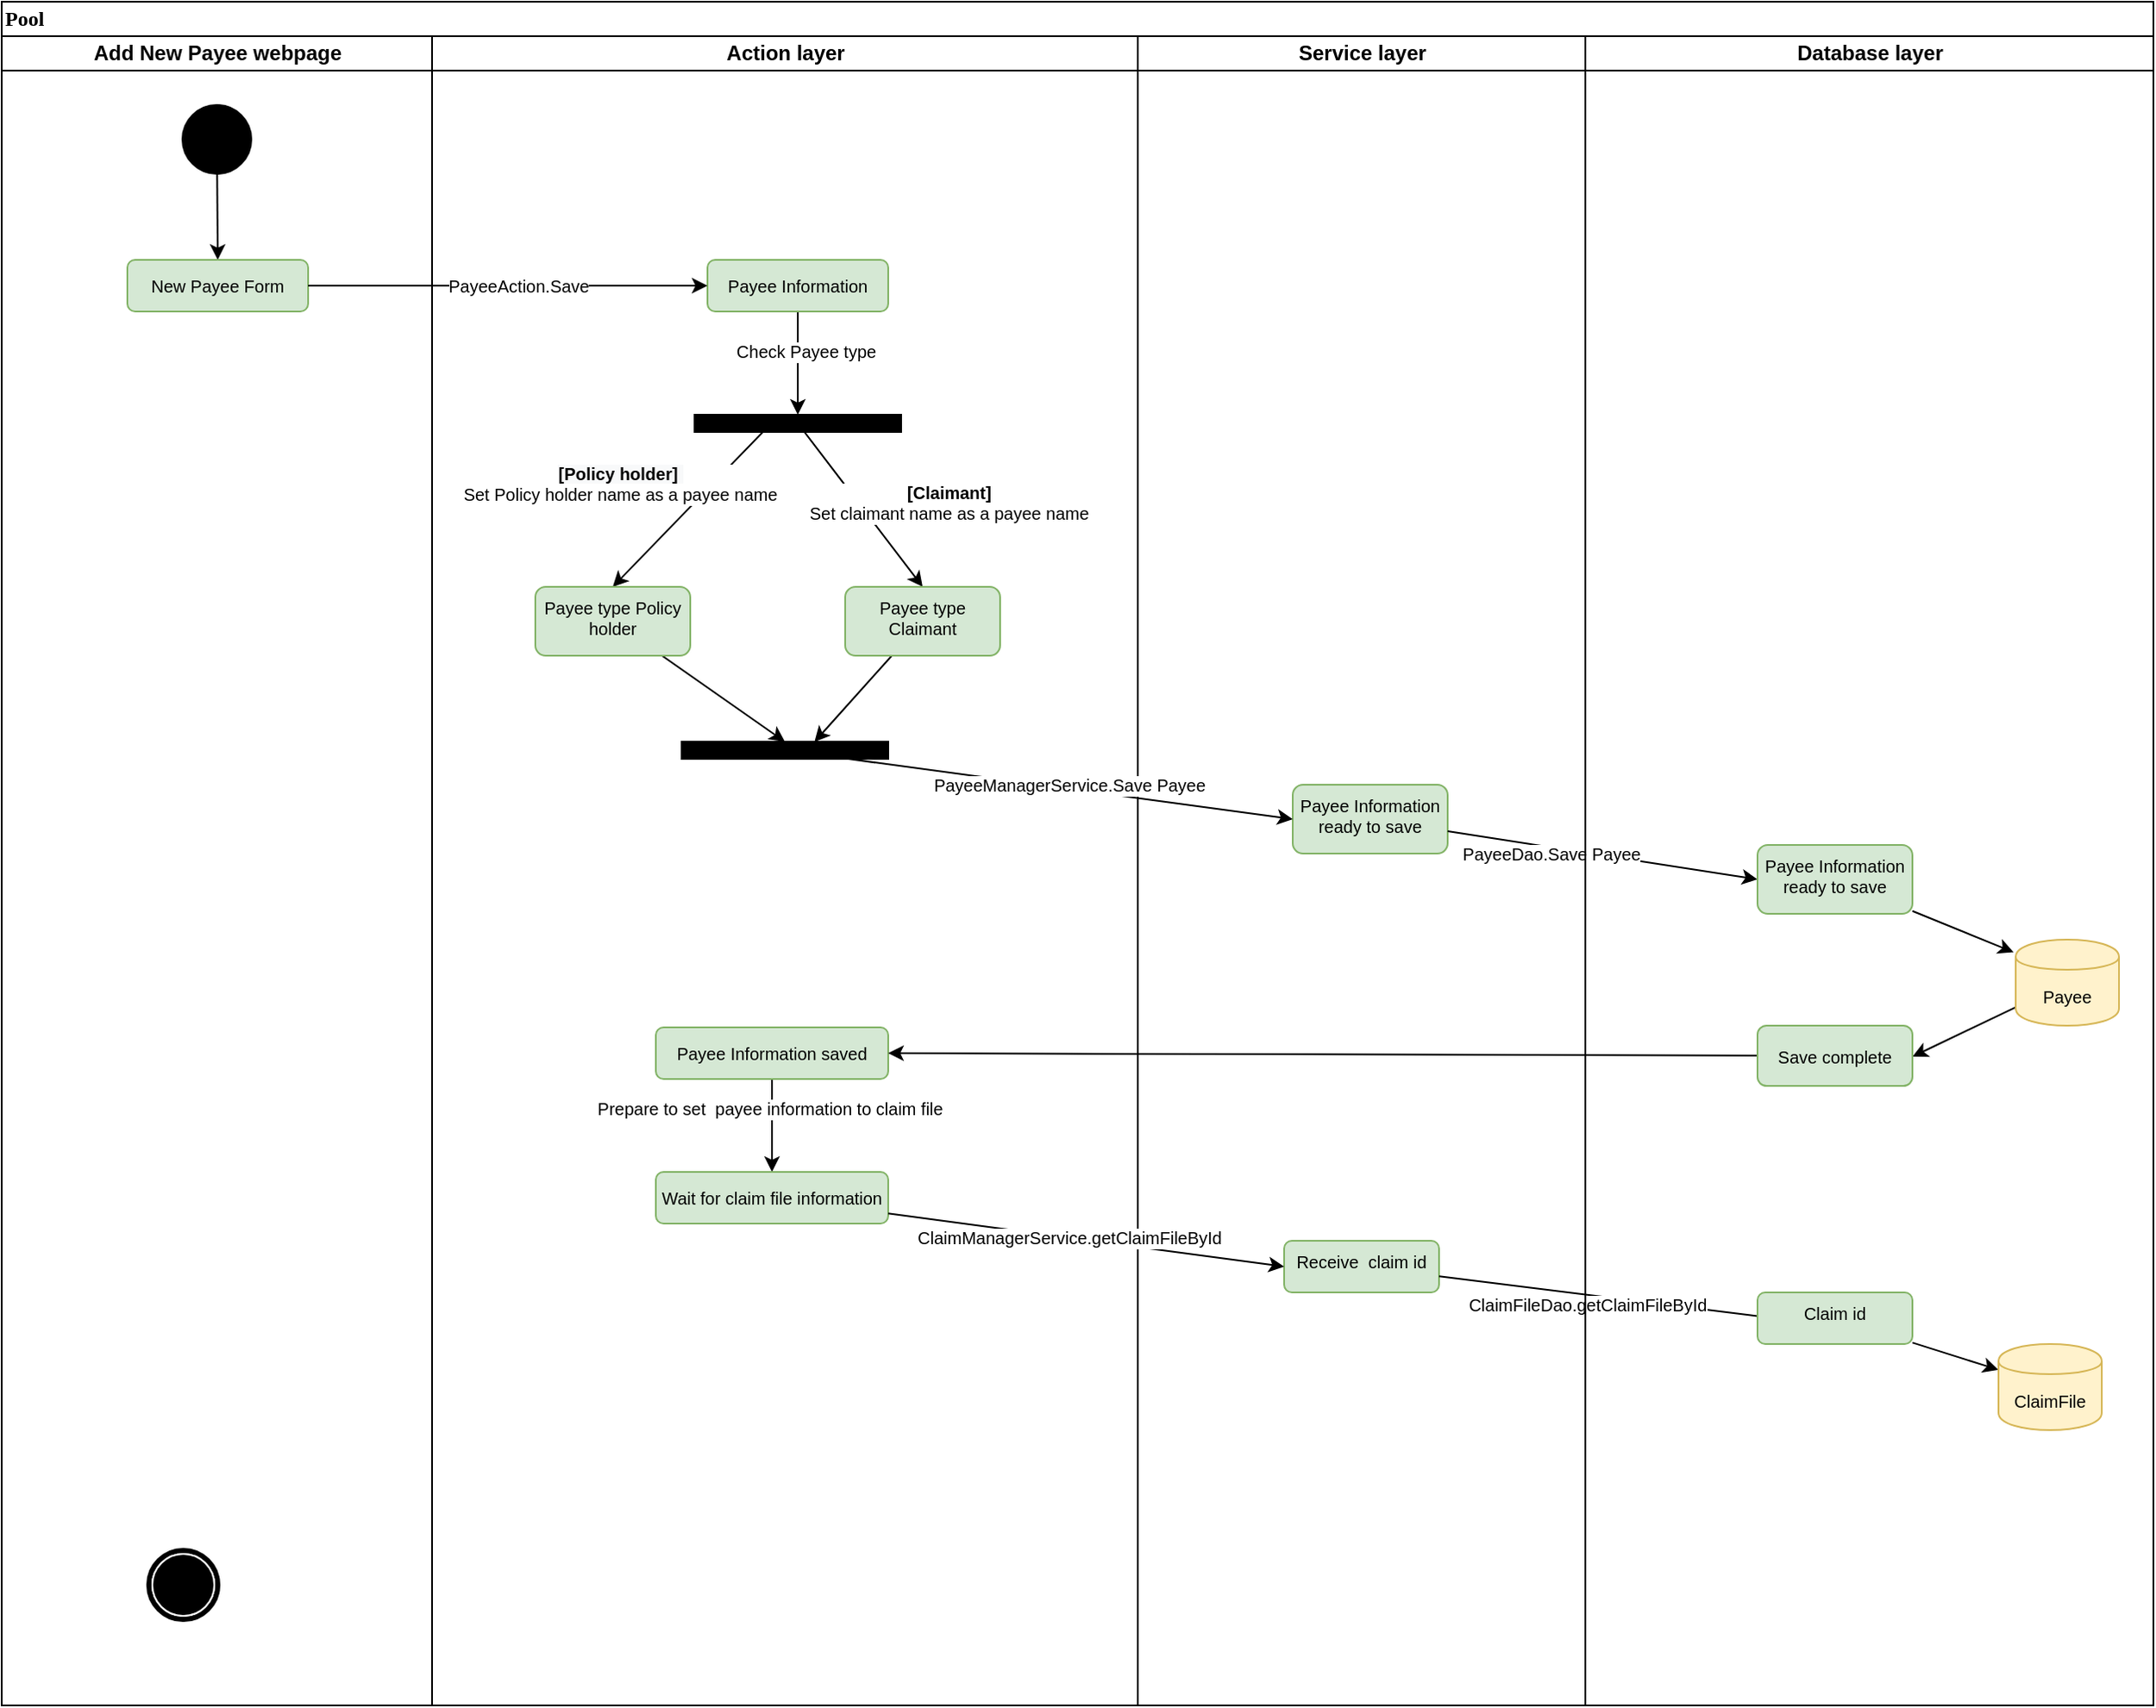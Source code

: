 <mxfile version="11.3.1" type="github" pages="1"><diagram name="Page-1" id="0783ab3e-0a74-02c8-0abd-f7b4e66b4bec"><mxGraphModel dx="1635" dy="1008" grid="1" gridSize="10" guides="1" tooltips="1" connect="1" arrows="1" fold="1" page="1" pageScale="1" pageWidth="850" pageHeight="1100" background="#ffffff" math="0" shadow="0"><root><mxCell id="0"/><mxCell id="1" parent="0"/><mxCell id="1c1d494c118603dd-1" value="Pool" style="swimlane;html=1;childLayout=stackLayout;startSize=20;rounded=0;shadow=0;comic=0;labelBackgroundColor=none;strokeColor=#000000;strokeWidth=1;fillColor=#ffffff;fontFamily=Verdana;fontSize=12;fontColor=#000000;align=left;" parent="1" vertex="1"><mxGeometry x="40" y="20" width="1250" height="990" as="geometry"/></mxCell><mxCell id="1c1d494c118603dd-2" value="Add New Payee webpage" style="swimlane;html=1;startSize=20;" parent="1c1d494c118603dd-1" vertex="1"><mxGeometry y="20" width="250" height="970" as="geometry"/></mxCell><mxCell id="o6uYyF3r6FIAQzFePDf1-14" style="edgeStyle=none;rounded=0;orthogonalLoop=1;jettySize=auto;html=1;entryX=0.5;entryY=0;entryDx=0;entryDy=0;fontSize=10;" edge="1" parent="1c1d494c118603dd-2" source="60571a20871a0731-4" target="o6uYyF3r6FIAQzFePDf1-1"><mxGeometry relative="1" as="geometry"/></mxCell><mxCell id="60571a20871a0731-4" value="" style="ellipse;whiteSpace=wrap;html=1;rounded=0;shadow=0;comic=0;labelBackgroundColor=none;strokeColor=#000000;strokeWidth=1;fillColor=#000000;fontFamily=Verdana;fontSize=12;fontColor=#000000;align=center;" parent="1c1d494c118603dd-2" vertex="1"><mxGeometry x="105" y="40" width="40" height="40" as="geometry"/></mxCell><mxCell id="o6uYyF3r6FIAQzFePDf1-1" value="New Payee Form" style="rounded=1;whiteSpace=wrap;html=1;fillColor=#d5e8d4;strokeColor=#82b366;fontSize=10;" vertex="1" parent="1c1d494c118603dd-2"><mxGeometry x="73" y="130" width="105" height="30" as="geometry"/></mxCell><mxCell id="60571a20871a0731-5" value="" style="shape=mxgraph.bpmn.shape;html=1;verticalLabelPosition=bottom;labelBackgroundColor=#ffffff;verticalAlign=top;perimeter=ellipsePerimeter;outline=end;symbol=terminate;rounded=0;shadow=0;comic=0;strokeColor=#000000;strokeWidth=1;fillColor=#ffffff;fontFamily=Verdana;fontSize=12;fontColor=#000000;align=center;" parent="1c1d494c118603dd-2" vertex="1"><mxGeometry x="85.5" y="880" width="40" height="40" as="geometry"/></mxCell><mxCell id="1c1d494c118603dd-3" value="Action layer" style="swimlane;html=1;startSize=20;align=center;" parent="1c1d494c118603dd-1" vertex="1"><mxGeometry x="250" y="20" width="410" height="970" as="geometry"/></mxCell><mxCell id="o6uYyF3r6FIAQzFePDf1-16" style="edgeStyle=none;rounded=0;orthogonalLoop=1;jettySize=auto;html=1;entryX=0.5;entryY=0;entryDx=0;entryDy=0;fontSize=10;exitX=0.339;exitY=0.901;exitDx=0;exitDy=0;exitPerimeter=0;" edge="1" parent="1c1d494c118603dd-3" source="o6uYyF3r6FIAQzFePDf1-18" target="o6uYyF3r6FIAQzFePDf1-15"><mxGeometry relative="1" as="geometry"/></mxCell><mxCell id="o6uYyF3r6FIAQzFePDf1-17" value="&lt;span style=&quot;text-align: left ; white-space: normal ; background-color: rgb(248 , 249 , 250)&quot;&gt;&lt;b&gt;[Policy holder]&lt;/b&gt;&amp;nbsp;&lt;br&gt;&lt;/span&gt;Set Policy holder name as a payee name" style="text;html=1;resizable=0;points=[];align=center;verticalAlign=middle;labelBackgroundColor=#ffffff;fontSize=10;" vertex="1" connectable="0" parent="o6uYyF3r6FIAQzFePDf1-16"><mxGeometry x="0.318" y="2" relative="1" as="geometry"><mxPoint x="-28" y="-30.5" as="offset"/></mxGeometry></mxCell><mxCell id="o6uYyF3r6FIAQzFePDf1-20" style="edgeStyle=none;rounded=0;orthogonalLoop=1;jettySize=auto;html=1;entryX=0.5;entryY=0;entryDx=0;entryDy=0;fontSize=10;" edge="1" parent="1c1d494c118603dd-3" source="o6uYyF3r6FIAQzFePDf1-10" target="o6uYyF3r6FIAQzFePDf1-18"><mxGeometry relative="1" as="geometry"/></mxCell><mxCell id="o6uYyF3r6FIAQzFePDf1-21" value="Check Payee type" style="text;html=1;resizable=0;points=[];align=center;verticalAlign=middle;labelBackgroundColor=#ffffff;fontSize=10;" vertex="1" connectable="0" parent="o6uYyF3r6FIAQzFePDf1-20"><mxGeometry x="-0.258" y="4" relative="1" as="geometry"><mxPoint as="offset"/></mxGeometry></mxCell><mxCell id="o6uYyF3r6FIAQzFePDf1-10" value="Payee Information" style="rounded=1;whiteSpace=wrap;html=1;fillColor=#d5e8d4;strokeColor=#82b366;fontSize=10;" vertex="1" parent="1c1d494c118603dd-3"><mxGeometry x="160" y="130" width="105" height="30" as="geometry"/></mxCell><mxCell id="o6uYyF3r6FIAQzFePDf1-27" style="edgeStyle=none;rounded=0;orthogonalLoop=1;jettySize=auto;html=1;entryX=0.5;entryY=0;entryDx=0;entryDy=0;fontSize=10;" edge="1" parent="1c1d494c118603dd-3" source="o6uYyF3r6FIAQzFePDf1-15" target="o6uYyF3r6FIAQzFePDf1-26"><mxGeometry relative="1" as="geometry"/></mxCell><mxCell id="o6uYyF3r6FIAQzFePDf1-15" value="Payee type Policy holder" style="rounded=1;whiteSpace=wrap;html=1;fillColor=#d5e8d4;strokeColor=#82b366;fontSize=10;align=center;verticalAlign=top;" vertex="1" parent="1c1d494c118603dd-3"><mxGeometry x="60" y="320" width="90" height="40" as="geometry"/></mxCell><mxCell id="o6uYyF3r6FIAQzFePDf1-23" style="edgeStyle=none;rounded=0;orthogonalLoop=1;jettySize=auto;html=1;entryX=0.5;entryY=0;entryDx=0;entryDy=0;fontSize=10;" edge="1" parent="1c1d494c118603dd-3" source="o6uYyF3r6FIAQzFePDf1-18" target="o6uYyF3r6FIAQzFePDf1-25"><mxGeometry relative="1" as="geometry"><mxPoint x="295" y="390" as="targetPoint"/></mxGeometry></mxCell><mxCell id="o6uYyF3r6FIAQzFePDf1-24" value="&lt;b&gt;[Claimant]&lt;/b&gt;&lt;br&gt;Set claimant name as a payee name" style="text;html=1;resizable=0;points=[];align=center;verticalAlign=middle;labelBackgroundColor=#ffffff;fontSize=10;" vertex="1" connectable="0" parent="o6uYyF3r6FIAQzFePDf1-23"><mxGeometry x="0.35" y="3" relative="1" as="geometry"><mxPoint x="35" y="-18.5" as="offset"/></mxGeometry></mxCell><mxCell id="o6uYyF3r6FIAQzFePDf1-18" value="" style="rounded=0;whiteSpace=wrap;html=1;fontSize=10;align=left;strokeColor=#000000;fillColor=#000000;" vertex="1" parent="1c1d494c118603dd-3"><mxGeometry x="152.5" y="220" width="120" height="10" as="geometry"/></mxCell><mxCell id="o6uYyF3r6FIAQzFePDf1-28" style="edgeStyle=none;rounded=0;orthogonalLoop=1;jettySize=auto;html=1;entryX=0.643;entryY=0.013;entryDx=0;entryDy=0;entryPerimeter=0;fontSize=10;" edge="1" parent="1c1d494c118603dd-3" source="o6uYyF3r6FIAQzFePDf1-25" target="o6uYyF3r6FIAQzFePDf1-26"><mxGeometry relative="1" as="geometry"/></mxCell><mxCell id="o6uYyF3r6FIAQzFePDf1-25" value="Payee type Claimant" style="rounded=1;whiteSpace=wrap;html=1;fillColor=#d5e8d4;strokeColor=#82b366;fontSize=10;align=center;verticalAlign=top;" vertex="1" parent="1c1d494c118603dd-3"><mxGeometry x="240" y="320" width="90" height="40" as="geometry"/></mxCell><mxCell id="o6uYyF3r6FIAQzFePDf1-26" value="" style="rounded=0;whiteSpace=wrap;html=1;fontSize=10;align=left;strokeColor=#000000;fillColor=#000000;" vertex="1" parent="1c1d494c118603dd-3"><mxGeometry x="145" y="410" width="120" height="10" as="geometry"/></mxCell><mxCell id="o6uYyF3r6FIAQzFePDf1-45" style="edgeStyle=none;rounded=0;orthogonalLoop=1;jettySize=auto;html=1;entryX=0.5;entryY=0;entryDx=0;entryDy=0;fontSize=10;" edge="1" parent="1c1d494c118603dd-3" source="o6uYyF3r6FIAQzFePDf1-41" target="o6uYyF3r6FIAQzFePDf1-43"><mxGeometry relative="1" as="geometry"/></mxCell><mxCell id="o6uYyF3r6FIAQzFePDf1-46" value="Prepare to set&amp;nbsp; payee information to claim file" style="text;html=1;resizable=0;points=[];align=center;verticalAlign=middle;labelBackgroundColor=#ffffff;fontSize=10;" vertex="1" connectable="0" parent="o6uYyF3r6FIAQzFePDf1-45"><mxGeometry x="-0.373" y="-2" relative="1" as="geometry"><mxPoint as="offset"/></mxGeometry></mxCell><mxCell id="o6uYyF3r6FIAQzFePDf1-41" value="Payee Information saved" style="rounded=1;whiteSpace=wrap;html=1;fillColor=#d5e8d4;strokeColor=#82b366;fontSize=10;" vertex="1" parent="1c1d494c118603dd-3"><mxGeometry x="130" y="576" width="135" height="30" as="geometry"/></mxCell><mxCell id="o6uYyF3r6FIAQzFePDf1-43" value="Wait for claim file information" style="rounded=1;whiteSpace=wrap;html=1;fillColor=#d5e8d4;strokeColor=#82b366;fontSize=10;" vertex="1" parent="1c1d494c118603dd-3"><mxGeometry x="130" y="660" width="135" height="30" as="geometry"/></mxCell><mxCell id="1c1d494c118603dd-4" value="Service layer" style="swimlane;html=1;startSize=20;" parent="1c1d494c118603dd-1" vertex="1"><mxGeometry x="660" y="20" width="260" height="970" as="geometry"/></mxCell><mxCell id="o6uYyF3r6FIAQzFePDf1-29" value="Payee Information&lt;br&gt;ready to save" style="rounded=1;whiteSpace=wrap;html=1;fillColor=#d5e8d4;strokeColor=#82b366;fontSize=10;align=center;verticalAlign=top;" vertex="1" parent="1c1d494c118603dd-4"><mxGeometry x="90" y="435" width="90" height="40" as="geometry"/></mxCell><mxCell id="o6uYyF3r6FIAQzFePDf1-47" value="Receive&amp;nbsp; claim id" style="rounded=1;whiteSpace=wrap;html=1;fillColor=#d5e8d4;strokeColor=#82b366;fontSize=10;align=center;verticalAlign=top;" vertex="1" parent="1c1d494c118603dd-4"><mxGeometry x="85" y="700" width="90" height="30" as="geometry"/></mxCell><mxCell id="o6uYyF3r6FIAQzFePDf1-11" style="rounded=0;orthogonalLoop=1;jettySize=auto;html=1;entryX=0;entryY=0.5;entryDx=0;entryDy=0;fontSize=10;strokeColor=none;" edge="1" parent="1c1d494c118603dd-1" source="o6uYyF3r6FIAQzFePDf1-1" target="o6uYyF3r6FIAQzFePDf1-10"><mxGeometry relative="1" as="geometry"/></mxCell><mxCell id="o6uYyF3r6FIAQzFePDf1-12" style="edgeStyle=none;rounded=0;orthogonalLoop=1;jettySize=auto;html=1;entryX=0;entryY=0.5;entryDx=0;entryDy=0;fontSize=10;" edge="1" parent="1c1d494c118603dd-1" source="o6uYyF3r6FIAQzFePDf1-1" target="o6uYyF3r6FIAQzFePDf1-10"><mxGeometry relative="1" as="geometry"/></mxCell><mxCell id="o6uYyF3r6FIAQzFePDf1-13" value="PayeeAction.Save" style="text;html=1;resizable=0;points=[];align=center;verticalAlign=middle;labelBackgroundColor=#ffffff;fontSize=10;" vertex="1" connectable="0" parent="o6uYyF3r6FIAQzFePDf1-12"><mxGeometry x="-0.441" relative="1" as="geometry"><mxPoint x="57" as="offset"/></mxGeometry></mxCell><mxCell id="o6uYyF3r6FIAQzFePDf1-30" style="edgeStyle=none;rounded=0;orthogonalLoop=1;jettySize=auto;html=1;entryX=0;entryY=0.5;entryDx=0;entryDy=0;fontSize=10;" edge="1" parent="1c1d494c118603dd-1" source="o6uYyF3r6FIAQzFePDf1-26" target="o6uYyF3r6FIAQzFePDf1-29"><mxGeometry relative="1" as="geometry"/></mxCell><mxCell id="o6uYyF3r6FIAQzFePDf1-31" value="PayeeManagerService.Save Payee" style="text;html=1;resizable=0;points=[];align=center;verticalAlign=middle;labelBackgroundColor=#ffffff;fontSize=10;" vertex="1" connectable="0" parent="o6uYyF3r6FIAQzFePDf1-30"><mxGeometry x="-0.478" y="1" relative="1" as="geometry"><mxPoint x="60.5" y="7" as="offset"/></mxGeometry></mxCell><mxCell id="o6uYyF3r6FIAQzFePDf1-34" style="edgeStyle=none;rounded=0;orthogonalLoop=1;jettySize=auto;html=1;entryX=0;entryY=0.5;entryDx=0;entryDy=0;fontSize=10;" edge="1" parent="1c1d494c118603dd-1" source="o6uYyF3r6FIAQzFePDf1-29" target="o6uYyF3r6FIAQzFePDf1-33"><mxGeometry relative="1" as="geometry"/></mxCell><mxCell id="o6uYyF3r6FIAQzFePDf1-35" value="PayeeDao.Save Payee" style="text;html=1;resizable=0;points=[];align=center;verticalAlign=middle;labelBackgroundColor=#ffffff;fontSize=10;" vertex="1" connectable="0" parent="o6uYyF3r6FIAQzFePDf1-34"><mxGeometry x="-0.55" y="-3" relative="1" as="geometry"><mxPoint x="20" y="3.5" as="offset"/></mxGeometry></mxCell><mxCell id="o6uYyF3r6FIAQzFePDf1-42" style="edgeStyle=none;rounded=0;orthogonalLoop=1;jettySize=auto;html=1;entryX=1;entryY=0.5;entryDx=0;entryDy=0;fontSize=10;" edge="1" parent="1c1d494c118603dd-1" source="o6uYyF3r6FIAQzFePDf1-38" target="o6uYyF3r6FIAQzFePDf1-41"><mxGeometry relative="1" as="geometry"/></mxCell><mxCell id="o6uYyF3r6FIAQzFePDf1-48" style="edgeStyle=none;rounded=0;orthogonalLoop=1;jettySize=auto;html=1;entryX=0;entryY=0.5;entryDx=0;entryDy=0;fontSize=10;" edge="1" parent="1c1d494c118603dd-1" source="o6uYyF3r6FIAQzFePDf1-43" target="o6uYyF3r6FIAQzFePDf1-47"><mxGeometry relative="1" as="geometry"/></mxCell><mxCell id="o6uYyF3r6FIAQzFePDf1-49" value="ClaimManagerService.getClaimFileById" style="text;html=1;resizable=0;points=[];align=center;verticalAlign=middle;labelBackgroundColor=#ffffff;fontSize=10;" vertex="1" connectable="0" parent="o6uYyF3r6FIAQzFePDf1-48"><mxGeometry x="-0.562" relative="1" as="geometry"><mxPoint x="54.5" y="7" as="offset"/></mxGeometry></mxCell><mxCell id="o6uYyF3r6FIAQzFePDf1-51" style="edgeStyle=none;rounded=0;orthogonalLoop=1;jettySize=auto;html=1;fontSize=10;" edge="1" parent="1c1d494c118603dd-1" source="o6uYyF3r6FIAQzFePDf1-47"><mxGeometry relative="1" as="geometry"><mxPoint x="1030" y="765" as="targetPoint"/></mxGeometry></mxCell><mxCell id="o6uYyF3r6FIAQzFePDf1-52" value="ClaimFileDao.getClaimFileById" style="text;html=1;resizable=0;points=[];align=center;verticalAlign=middle;labelBackgroundColor=#ffffff;fontSize=10;" vertex="1" connectable="0" parent="o6uYyF3r6FIAQzFePDf1-51"><mxGeometry x="-0.482" y="-1" relative="1" as="geometry"><mxPoint x="35" y="9" as="offset"/></mxGeometry></mxCell><mxCell id="o6uYyF3r6FIAQzFePDf1-32" value="Database layer" style="swimlane;html=1;startSize=20;" vertex="1" parent="1c1d494c118603dd-1"><mxGeometry x="920" y="20" width="330" height="970" as="geometry"/></mxCell><mxCell id="o6uYyF3r6FIAQzFePDf1-37" style="edgeStyle=none;rounded=0;orthogonalLoop=1;jettySize=auto;html=1;entryX=-0.02;entryY=0.147;entryDx=0;entryDy=0;entryPerimeter=0;fontSize=10;" edge="1" parent="o6uYyF3r6FIAQzFePDf1-32" source="o6uYyF3r6FIAQzFePDf1-33" target="o6uYyF3r6FIAQzFePDf1-36"><mxGeometry relative="1" as="geometry"/></mxCell><mxCell id="o6uYyF3r6FIAQzFePDf1-33" value="Payee Information&lt;br&gt;ready to save" style="rounded=1;whiteSpace=wrap;html=1;fillColor=#d5e8d4;strokeColor=#82b366;fontSize=10;align=center;verticalAlign=top;" vertex="1" parent="o6uYyF3r6FIAQzFePDf1-32"><mxGeometry x="100" y="470" width="90" height="40" as="geometry"/></mxCell><mxCell id="o6uYyF3r6FIAQzFePDf1-39" style="edgeStyle=none;rounded=0;orthogonalLoop=1;jettySize=auto;html=1;fontSize=10;" edge="1" parent="o6uYyF3r6FIAQzFePDf1-32" source="o6uYyF3r6FIAQzFePDf1-36"><mxGeometry relative="1" as="geometry"><mxPoint x="190" y="593" as="targetPoint"/></mxGeometry></mxCell><mxCell id="o6uYyF3r6FIAQzFePDf1-36" value="Payee" style="shape=cylinder;whiteSpace=wrap;html=1;boundedLbl=1;backgroundOutline=1;strokeColor=#d6b656;fillColor=#fff2cc;fontSize=10;align=center;" vertex="1" parent="o6uYyF3r6FIAQzFePDf1-32"><mxGeometry x="250" y="525" width="60" height="50" as="geometry"/></mxCell><mxCell id="o6uYyF3r6FIAQzFePDf1-38" value="Save complete" style="rounded=1;whiteSpace=wrap;html=1;fillColor=#d5e8d4;strokeColor=#82b366;fontSize=10;align=center;verticalAlign=middle;" vertex="1" parent="o6uYyF3r6FIAQzFePDf1-32"><mxGeometry x="100" y="575" width="90" height="35" as="geometry"/></mxCell><mxCell id="o6uYyF3r6FIAQzFePDf1-54" style="edgeStyle=none;rounded=0;orthogonalLoop=1;jettySize=auto;html=1;entryX=0;entryY=0.3;entryDx=0;entryDy=0;fontSize=10;" edge="1" parent="o6uYyF3r6FIAQzFePDf1-32" source="o6uYyF3r6FIAQzFePDf1-50" target="o6uYyF3r6FIAQzFePDf1-53"><mxGeometry relative="1" as="geometry"/></mxCell><mxCell id="o6uYyF3r6FIAQzFePDf1-50" value="Claim id" style="rounded=1;whiteSpace=wrap;html=1;fillColor=#d5e8d4;strokeColor=#82b366;fontSize=10;align=center;verticalAlign=top;" vertex="1" parent="o6uYyF3r6FIAQzFePDf1-32"><mxGeometry x="100" y="730" width="90" height="30" as="geometry"/></mxCell><mxCell id="o6uYyF3r6FIAQzFePDf1-53" value="ClaimFile" style="shape=cylinder;whiteSpace=wrap;html=1;boundedLbl=1;backgroundOutline=1;strokeColor=#d6b656;fillColor=#fff2cc;fontSize=10;align=center;" vertex="1" parent="o6uYyF3r6FIAQzFePDf1-32"><mxGeometry x="240" y="760" width="60" height="50" as="geometry"/></mxCell></root></mxGraphModel></diagram></mxfile>